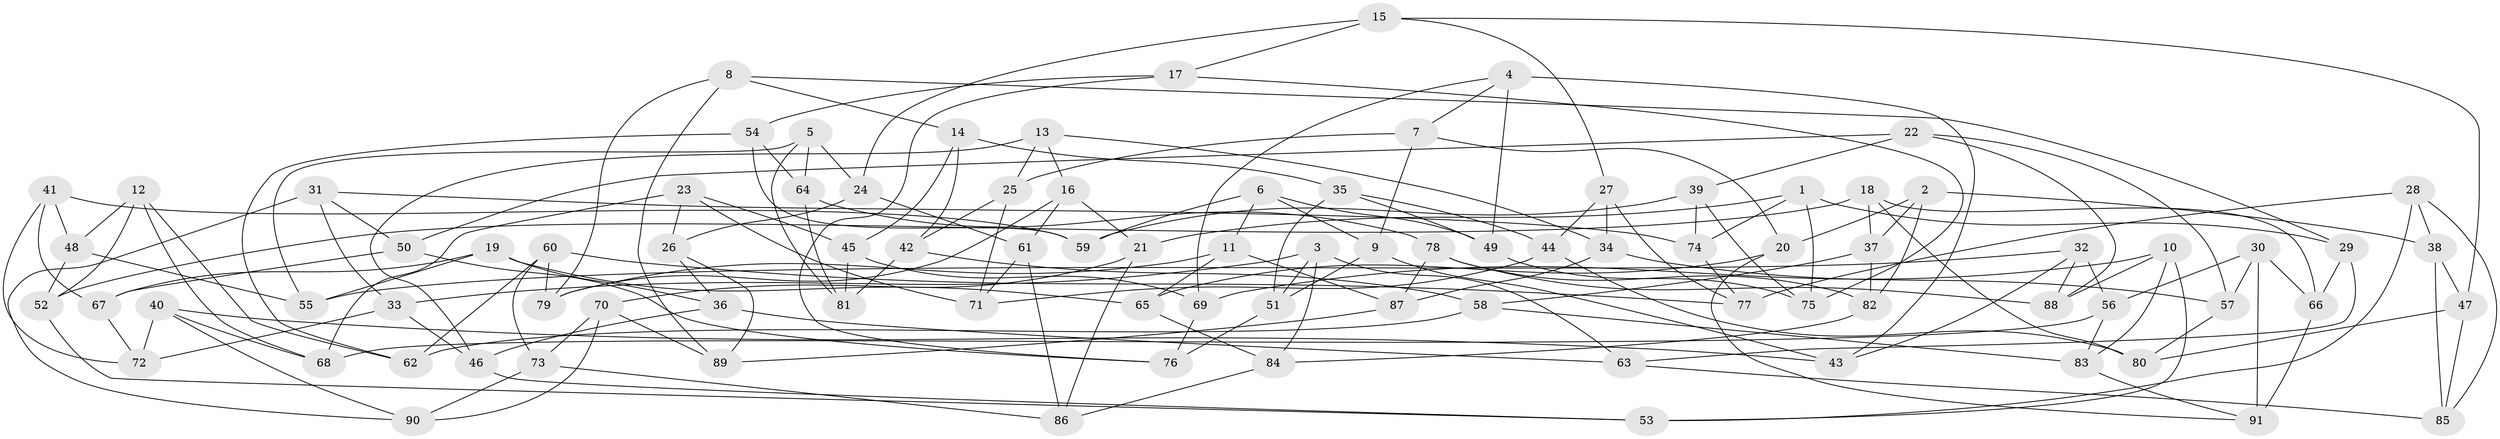 // coarse degree distribution, {6: 0.48148148148148145, 5: 0.2037037037037037, 4: 0.25925925925925924, 3: 0.05555555555555555}
// Generated by graph-tools (version 1.1) at 2025/42/03/06/25 10:42:18]
// undirected, 91 vertices, 182 edges
graph export_dot {
graph [start="1"]
  node [color=gray90,style=filled];
  1;
  2;
  3;
  4;
  5;
  6;
  7;
  8;
  9;
  10;
  11;
  12;
  13;
  14;
  15;
  16;
  17;
  18;
  19;
  20;
  21;
  22;
  23;
  24;
  25;
  26;
  27;
  28;
  29;
  30;
  31;
  32;
  33;
  34;
  35;
  36;
  37;
  38;
  39;
  40;
  41;
  42;
  43;
  44;
  45;
  46;
  47;
  48;
  49;
  50;
  51;
  52;
  53;
  54;
  55;
  56;
  57;
  58;
  59;
  60;
  61;
  62;
  63;
  64;
  65;
  66;
  67;
  68;
  69;
  70;
  71;
  72;
  73;
  74;
  75;
  76;
  77;
  78;
  79;
  80;
  81;
  82;
  83;
  84;
  85;
  86;
  87;
  88;
  89;
  90;
  91;
  1 -- 74;
  1 -- 29;
  1 -- 75;
  1 -- 21;
  2 -- 82;
  2 -- 37;
  2 -- 20;
  2 -- 38;
  3 -- 33;
  3 -- 51;
  3 -- 84;
  3 -- 63;
  4 -- 49;
  4 -- 43;
  4 -- 69;
  4 -- 7;
  5 -- 81;
  5 -- 64;
  5 -- 55;
  5 -- 24;
  6 -- 49;
  6 -- 9;
  6 -- 11;
  6 -- 59;
  7 -- 9;
  7 -- 20;
  7 -- 25;
  8 -- 14;
  8 -- 29;
  8 -- 89;
  8 -- 79;
  9 -- 51;
  9 -- 43;
  10 -- 88;
  10 -- 69;
  10 -- 53;
  10 -- 83;
  11 -- 65;
  11 -- 87;
  11 -- 79;
  12 -- 52;
  12 -- 68;
  12 -- 62;
  12 -- 48;
  13 -- 25;
  13 -- 16;
  13 -- 46;
  13 -- 34;
  14 -- 42;
  14 -- 45;
  14 -- 35;
  15 -- 47;
  15 -- 27;
  15 -- 24;
  15 -- 17;
  16 -- 21;
  16 -- 61;
  16 -- 79;
  17 -- 76;
  17 -- 75;
  17 -- 54;
  18 -- 66;
  18 -- 37;
  18 -- 52;
  18 -- 80;
  19 -- 55;
  19 -- 36;
  19 -- 67;
  19 -- 65;
  20 -- 65;
  20 -- 91;
  21 -- 86;
  21 -- 70;
  22 -- 88;
  22 -- 57;
  22 -- 50;
  22 -- 39;
  23 -- 68;
  23 -- 26;
  23 -- 45;
  23 -- 71;
  24 -- 61;
  24 -- 26;
  25 -- 71;
  25 -- 42;
  26 -- 36;
  26 -- 89;
  27 -- 44;
  27 -- 77;
  27 -- 34;
  28 -- 77;
  28 -- 53;
  28 -- 38;
  28 -- 85;
  29 -- 63;
  29 -- 66;
  30 -- 57;
  30 -- 91;
  30 -- 56;
  30 -- 66;
  31 -- 74;
  31 -- 33;
  31 -- 90;
  31 -- 50;
  32 -- 56;
  32 -- 43;
  32 -- 88;
  32 -- 55;
  33 -- 72;
  33 -- 46;
  34 -- 87;
  34 -- 57;
  35 -- 51;
  35 -- 44;
  35 -- 49;
  36 -- 46;
  36 -- 63;
  37 -- 82;
  37 -- 58;
  38 -- 47;
  38 -- 85;
  39 -- 59;
  39 -- 75;
  39 -- 74;
  40 -- 90;
  40 -- 43;
  40 -- 68;
  40 -- 72;
  41 -- 67;
  41 -- 72;
  41 -- 48;
  41 -- 59;
  42 -- 81;
  42 -- 58;
  44 -- 80;
  44 -- 71;
  45 -- 69;
  45 -- 81;
  46 -- 53;
  47 -- 80;
  47 -- 85;
  48 -- 52;
  48 -- 55;
  49 -- 75;
  50 -- 76;
  50 -- 67;
  51 -- 76;
  52 -- 53;
  54 -- 62;
  54 -- 59;
  54 -- 64;
  56 -- 68;
  56 -- 83;
  57 -- 80;
  58 -- 62;
  58 -- 83;
  60 -- 73;
  60 -- 62;
  60 -- 79;
  60 -- 77;
  61 -- 71;
  61 -- 86;
  63 -- 85;
  64 -- 78;
  64 -- 81;
  65 -- 84;
  66 -- 91;
  67 -- 72;
  69 -- 76;
  70 -- 90;
  70 -- 89;
  70 -- 73;
  73 -- 90;
  73 -- 86;
  74 -- 77;
  78 -- 87;
  78 -- 82;
  78 -- 88;
  82 -- 84;
  83 -- 91;
  84 -- 86;
  87 -- 89;
}

